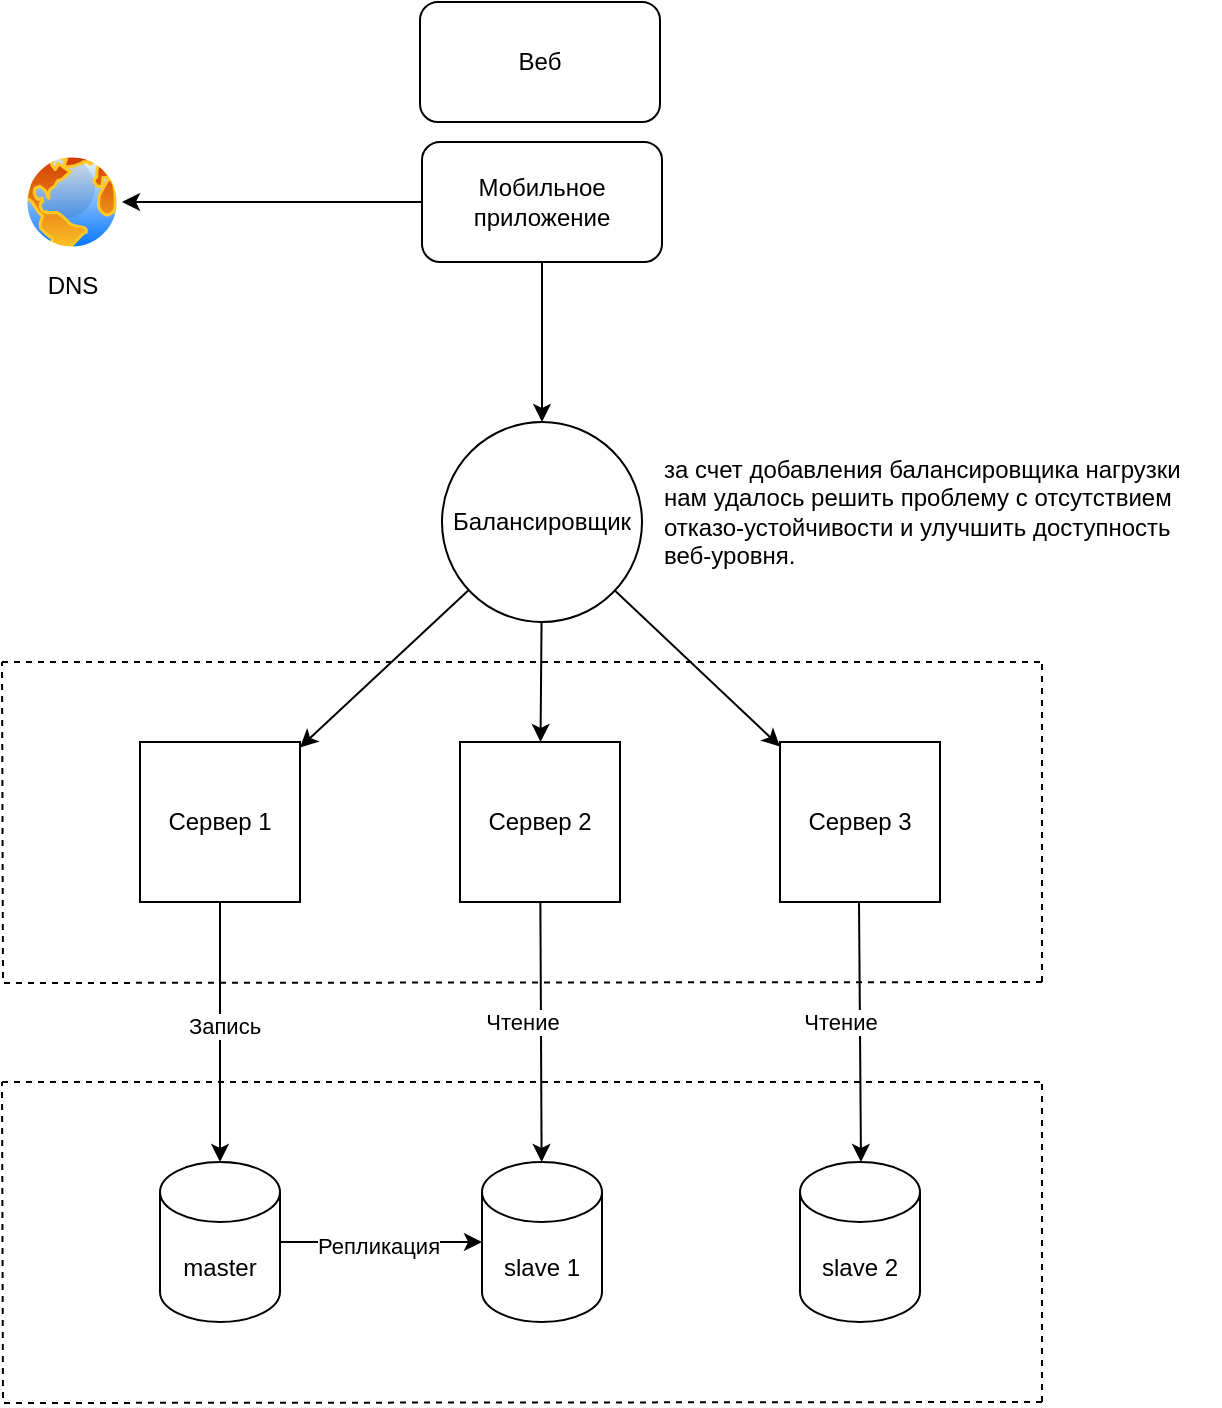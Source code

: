 <mxfile version="24.7.1" type="github">
  <diagram name="Страница — 1" id="w-XadC4w1YWJLaA7918E">
    <mxGraphModel dx="1306" dy="1883" grid="1" gridSize="10" guides="1" tooltips="1" connect="1" arrows="1" fold="1" page="1" pageScale="1" pageWidth="827" pageHeight="1169" math="0" shadow="0">
      <root>
        <mxCell id="0" />
        <mxCell id="1" parent="0" />
        <mxCell id="VS8hZ2luYvlLE1ftjhRM-3" value="DNS" style="image;aspect=fixed;perimeter=ellipsePerimeter;html=1;align=center;shadow=0;dashed=0;spacingTop=3;image=img/lib/active_directory/internet_globe.svg;" vertex="1" parent="1">
          <mxGeometry x="130" y="65" width="50" height="50" as="geometry" />
        </mxCell>
        <mxCell id="VS8hZ2luYvlLE1ftjhRM-5" value="" style="endArrow=classic;html=1;rounded=0;" edge="1" parent="1" source="VS8hZ2luYvlLE1ftjhRM-8" target="VS8hZ2luYvlLE1ftjhRM-3">
          <mxGeometry width="50" height="50" relative="1" as="geometry">
            <mxPoint x="360" y="90" as="sourcePoint" />
            <mxPoint x="300" y="150" as="targetPoint" />
          </mxGeometry>
        </mxCell>
        <mxCell id="VS8hZ2luYvlLE1ftjhRM-6" value="Балансировщик" style="ellipse;whiteSpace=wrap;html=1;aspect=fixed;" vertex="1" parent="1">
          <mxGeometry x="340" y="200" width="100" height="100" as="geometry" />
        </mxCell>
        <mxCell id="VS8hZ2luYvlLE1ftjhRM-7" value="" style="endArrow=classic;html=1;rounded=0;" edge="1" parent="1" source="VS8hZ2luYvlLE1ftjhRM-8" target="VS8hZ2luYvlLE1ftjhRM-6">
          <mxGeometry width="50" height="50" relative="1" as="geometry">
            <mxPoint x="397" y="150" as="sourcePoint" />
            <mxPoint x="370" y="160" as="targetPoint" />
          </mxGeometry>
        </mxCell>
        <mxCell id="VS8hZ2luYvlLE1ftjhRM-8" value="Мобильное приложение" style="rounded=1;whiteSpace=wrap;html=1;" vertex="1" parent="1">
          <mxGeometry x="330" y="60" width="120" height="60" as="geometry" />
        </mxCell>
        <mxCell id="VS8hZ2luYvlLE1ftjhRM-10" value="Сервер 1" style="whiteSpace=wrap;html=1;aspect=fixed;" vertex="1" parent="1">
          <mxGeometry x="189" y="360" width="80" height="80" as="geometry" />
        </mxCell>
        <mxCell id="VS8hZ2luYvlLE1ftjhRM-11" value="Веб" style="rounded=1;whiteSpace=wrap;html=1;" vertex="1" parent="1">
          <mxGeometry x="329" y="-10" width="120" height="60" as="geometry" />
        </mxCell>
        <mxCell id="VS8hZ2luYvlLE1ftjhRM-12" value="Сервер 2" style="whiteSpace=wrap;html=1;aspect=fixed;" vertex="1" parent="1">
          <mxGeometry x="349" y="360" width="80" height="80" as="geometry" />
        </mxCell>
        <mxCell id="VS8hZ2luYvlLE1ftjhRM-13" value="Сервер 3" style="whiteSpace=wrap;html=1;aspect=fixed;" vertex="1" parent="1">
          <mxGeometry x="509" y="360" width="80" height="80" as="geometry" />
        </mxCell>
        <mxCell id="VS8hZ2luYvlLE1ftjhRM-14" value="за счет добавления балансировщика нагрузки нам удалось решить проблему с отсутствием отказо-устойчивости и улучшить доступность веб-уровня." style="text;html=1;align=left;verticalAlign=middle;whiteSpace=wrap;rounded=0;" vertex="1" parent="1">
          <mxGeometry x="449" y="230" width="280" height="30" as="geometry" />
        </mxCell>
        <mxCell id="VS8hZ2luYvlLE1ftjhRM-15" value="" style="endArrow=classic;html=1;rounded=0;" edge="1" parent="1" source="VS8hZ2luYvlLE1ftjhRM-6" target="VS8hZ2luYvlLE1ftjhRM-10">
          <mxGeometry width="50" height="50" relative="1" as="geometry">
            <mxPoint x="50" y="250" as="sourcePoint" />
            <mxPoint x="100" y="200" as="targetPoint" />
          </mxGeometry>
        </mxCell>
        <mxCell id="VS8hZ2luYvlLE1ftjhRM-16" value="" style="endArrow=classic;html=1;rounded=0;" edge="1" parent="1" source="VS8hZ2luYvlLE1ftjhRM-6" target="VS8hZ2luYvlLE1ftjhRM-12">
          <mxGeometry width="50" height="50" relative="1" as="geometry">
            <mxPoint x="300" y="600" as="sourcePoint" />
            <mxPoint x="350" y="550" as="targetPoint" />
          </mxGeometry>
        </mxCell>
        <mxCell id="VS8hZ2luYvlLE1ftjhRM-17" value="" style="endArrow=classic;html=1;rounded=0;" edge="1" parent="1" source="VS8hZ2luYvlLE1ftjhRM-6" target="VS8hZ2luYvlLE1ftjhRM-13">
          <mxGeometry width="50" height="50" relative="1" as="geometry">
            <mxPoint x="470" y="570" as="sourcePoint" />
            <mxPoint x="520" y="520" as="targetPoint" />
          </mxGeometry>
        </mxCell>
        <mxCell id="VS8hZ2luYvlLE1ftjhRM-18" value="" style="endArrow=none;dashed=1;html=1;rounded=0;edgeStyle=orthogonalEdgeStyle;" edge="1" parent="1">
          <mxGeometry width="50" height="50" relative="1" as="geometry">
            <mxPoint x="640" y="480" as="sourcePoint" />
            <mxPoint x="120" y="320" as="targetPoint" />
          </mxGeometry>
        </mxCell>
        <mxCell id="VS8hZ2luYvlLE1ftjhRM-19" value="" style="endArrow=none;dashed=1;html=1;rounded=0;" edge="1" parent="1">
          <mxGeometry width="50" height="50" relative="1" as="geometry">
            <mxPoint x="640" y="480" as="sourcePoint" />
            <mxPoint x="640" y="320" as="targetPoint" />
          </mxGeometry>
        </mxCell>
        <mxCell id="VS8hZ2luYvlLE1ftjhRM-20" value="" style="endArrow=none;dashed=1;html=1;rounded=0;" edge="1" parent="1">
          <mxGeometry width="50" height="50" relative="1" as="geometry">
            <mxPoint x="120" y="320" as="sourcePoint" />
            <mxPoint x="640" y="320" as="targetPoint" />
          </mxGeometry>
        </mxCell>
        <mxCell id="VS8hZ2luYvlLE1ftjhRM-22" value="" style="endArrow=none;dashed=1;html=1;rounded=0;edgeStyle=orthogonalEdgeStyle;" edge="1" parent="1">
          <mxGeometry width="50" height="50" relative="1" as="geometry">
            <mxPoint x="640" y="690" as="sourcePoint" />
            <mxPoint x="120" y="530" as="targetPoint" />
          </mxGeometry>
        </mxCell>
        <mxCell id="VS8hZ2luYvlLE1ftjhRM-23" value="" style="endArrow=none;dashed=1;html=1;rounded=0;" edge="1" parent="1">
          <mxGeometry width="50" height="50" relative="1" as="geometry">
            <mxPoint x="640" y="690" as="sourcePoint" />
            <mxPoint x="640" y="530" as="targetPoint" />
          </mxGeometry>
        </mxCell>
        <mxCell id="VS8hZ2luYvlLE1ftjhRM-24" value="" style="endArrow=none;dashed=1;html=1;rounded=0;" edge="1" parent="1">
          <mxGeometry width="50" height="50" relative="1" as="geometry">
            <mxPoint x="120" y="530" as="sourcePoint" />
            <mxPoint x="640" y="530" as="targetPoint" />
          </mxGeometry>
        </mxCell>
        <mxCell id="VS8hZ2luYvlLE1ftjhRM-25" value="master" style="shape=cylinder3;whiteSpace=wrap;html=1;boundedLbl=1;backgroundOutline=1;size=15;" vertex="1" parent="1">
          <mxGeometry x="199" y="570" width="60" height="80" as="geometry" />
        </mxCell>
        <mxCell id="VS8hZ2luYvlLE1ftjhRM-26" value="slave 1" style="shape=cylinder3;whiteSpace=wrap;html=1;boundedLbl=1;backgroundOutline=1;size=15;" vertex="1" parent="1">
          <mxGeometry x="360" y="570" width="60" height="80" as="geometry" />
        </mxCell>
        <mxCell id="VS8hZ2luYvlLE1ftjhRM-27" value="slave 2" style="shape=cylinder3;whiteSpace=wrap;html=1;boundedLbl=1;backgroundOutline=1;size=15;" vertex="1" parent="1">
          <mxGeometry x="519" y="570" width="60" height="80" as="geometry" />
        </mxCell>
        <mxCell id="VS8hZ2luYvlLE1ftjhRM-28" value="" style="endArrow=classic;html=1;rounded=0;" edge="1" parent="1" source="VS8hZ2luYvlLE1ftjhRM-10" target="VS8hZ2luYvlLE1ftjhRM-25">
          <mxGeometry width="50" height="50" relative="1" as="geometry">
            <mxPoint x="190" y="540" as="sourcePoint" />
            <mxPoint x="240" y="490" as="targetPoint" />
          </mxGeometry>
        </mxCell>
        <mxCell id="VS8hZ2luYvlLE1ftjhRM-29" value="Запись" style="edgeLabel;html=1;align=center;verticalAlign=middle;resizable=0;points=[];" vertex="1" connectable="0" parent="VS8hZ2luYvlLE1ftjhRM-28">
          <mxGeometry x="-0.046" y="2" relative="1" as="geometry">
            <mxPoint as="offset" />
          </mxGeometry>
        </mxCell>
        <mxCell id="VS8hZ2luYvlLE1ftjhRM-30" value="" style="endArrow=classic;html=1;rounded=0;" edge="1" parent="1" source="VS8hZ2luYvlLE1ftjhRM-12" target="VS8hZ2luYvlLE1ftjhRM-26">
          <mxGeometry width="50" height="50" relative="1" as="geometry">
            <mxPoint x="240" y="800" as="sourcePoint" />
            <mxPoint x="290" y="750" as="targetPoint" />
          </mxGeometry>
        </mxCell>
        <mxCell id="VS8hZ2luYvlLE1ftjhRM-31" value="Чтение" style="edgeLabel;html=1;align=center;verticalAlign=middle;resizable=0;points=[];" vertex="1" connectable="0" parent="VS8hZ2luYvlLE1ftjhRM-30">
          <mxGeometry x="0.231" y="-3" relative="1" as="geometry">
            <mxPoint x="-7" y="-20" as="offset" />
          </mxGeometry>
        </mxCell>
        <mxCell id="VS8hZ2luYvlLE1ftjhRM-32" value="" style="endArrow=classic;html=1;rounded=0;" edge="1" parent="1">
          <mxGeometry width="50" height="50" relative="1" as="geometry">
            <mxPoint x="548.5" y="440" as="sourcePoint" />
            <mxPoint x="549.5" y="570" as="targetPoint" />
          </mxGeometry>
        </mxCell>
        <mxCell id="VS8hZ2luYvlLE1ftjhRM-33" value="Чтение" style="edgeLabel;html=1;align=center;verticalAlign=middle;resizable=0;points=[];" vertex="1" connectable="0" parent="VS8hZ2luYvlLE1ftjhRM-32">
          <mxGeometry x="0.231" y="-3" relative="1" as="geometry">
            <mxPoint x="-7" y="-20" as="offset" />
          </mxGeometry>
        </mxCell>
        <mxCell id="VS8hZ2luYvlLE1ftjhRM-34" value="" style="endArrow=classic;html=1;rounded=0;exitX=1;exitY=0.5;exitDx=0;exitDy=0;exitPerimeter=0;entryX=0;entryY=0.5;entryDx=0;entryDy=0;entryPerimeter=0;" edge="1" parent="1" source="VS8hZ2luYvlLE1ftjhRM-25" target="VS8hZ2luYvlLE1ftjhRM-26">
          <mxGeometry width="50" height="50" relative="1" as="geometry">
            <mxPoint x="250" y="630" as="sourcePoint" />
            <mxPoint x="300" y="580" as="targetPoint" />
          </mxGeometry>
        </mxCell>
        <mxCell id="VS8hZ2luYvlLE1ftjhRM-35" value="Репликация" style="edgeLabel;html=1;align=center;verticalAlign=middle;resizable=0;points=[];" vertex="1" connectable="0" parent="VS8hZ2luYvlLE1ftjhRM-34">
          <mxGeometry x="-0.03" y="-2" relative="1" as="geometry">
            <mxPoint as="offset" />
          </mxGeometry>
        </mxCell>
      </root>
    </mxGraphModel>
  </diagram>
</mxfile>
